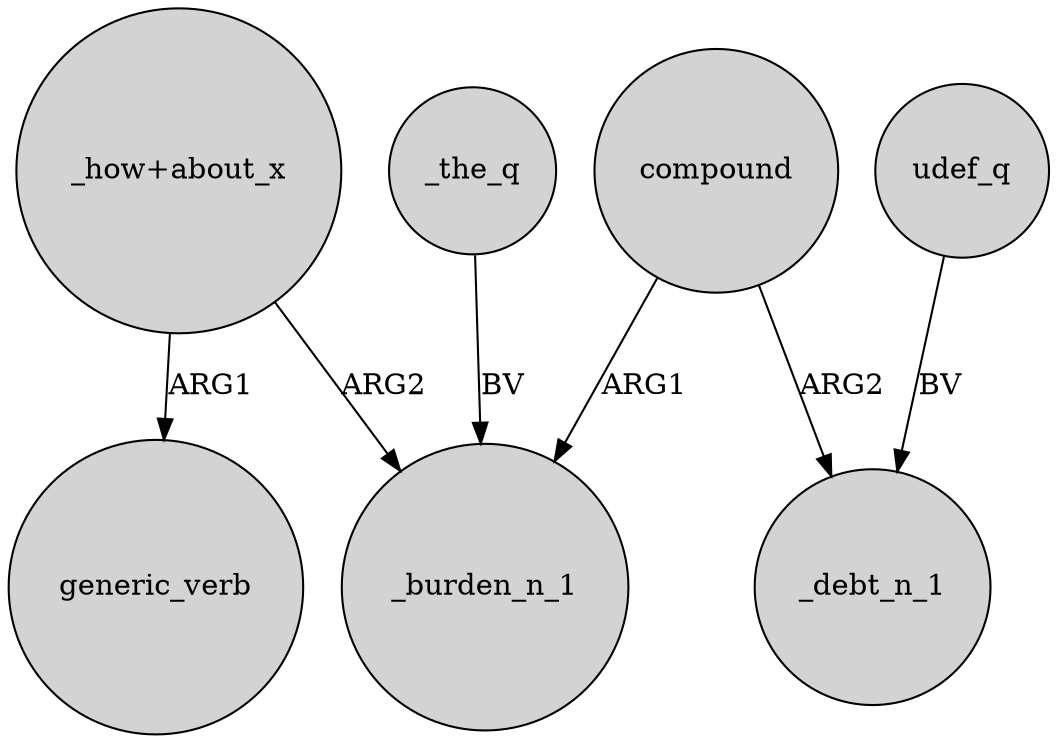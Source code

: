 digraph {
	node [shape=circle style=filled]
	_the_q -> _burden_n_1 [label=BV]
	"_how+about_x" -> _burden_n_1 [label=ARG2]
	compound -> _burden_n_1 [label=ARG1]
	udef_q -> _debt_n_1 [label=BV]
	"_how+about_x" -> generic_verb [label=ARG1]
	compound -> _debt_n_1 [label=ARG2]
}
